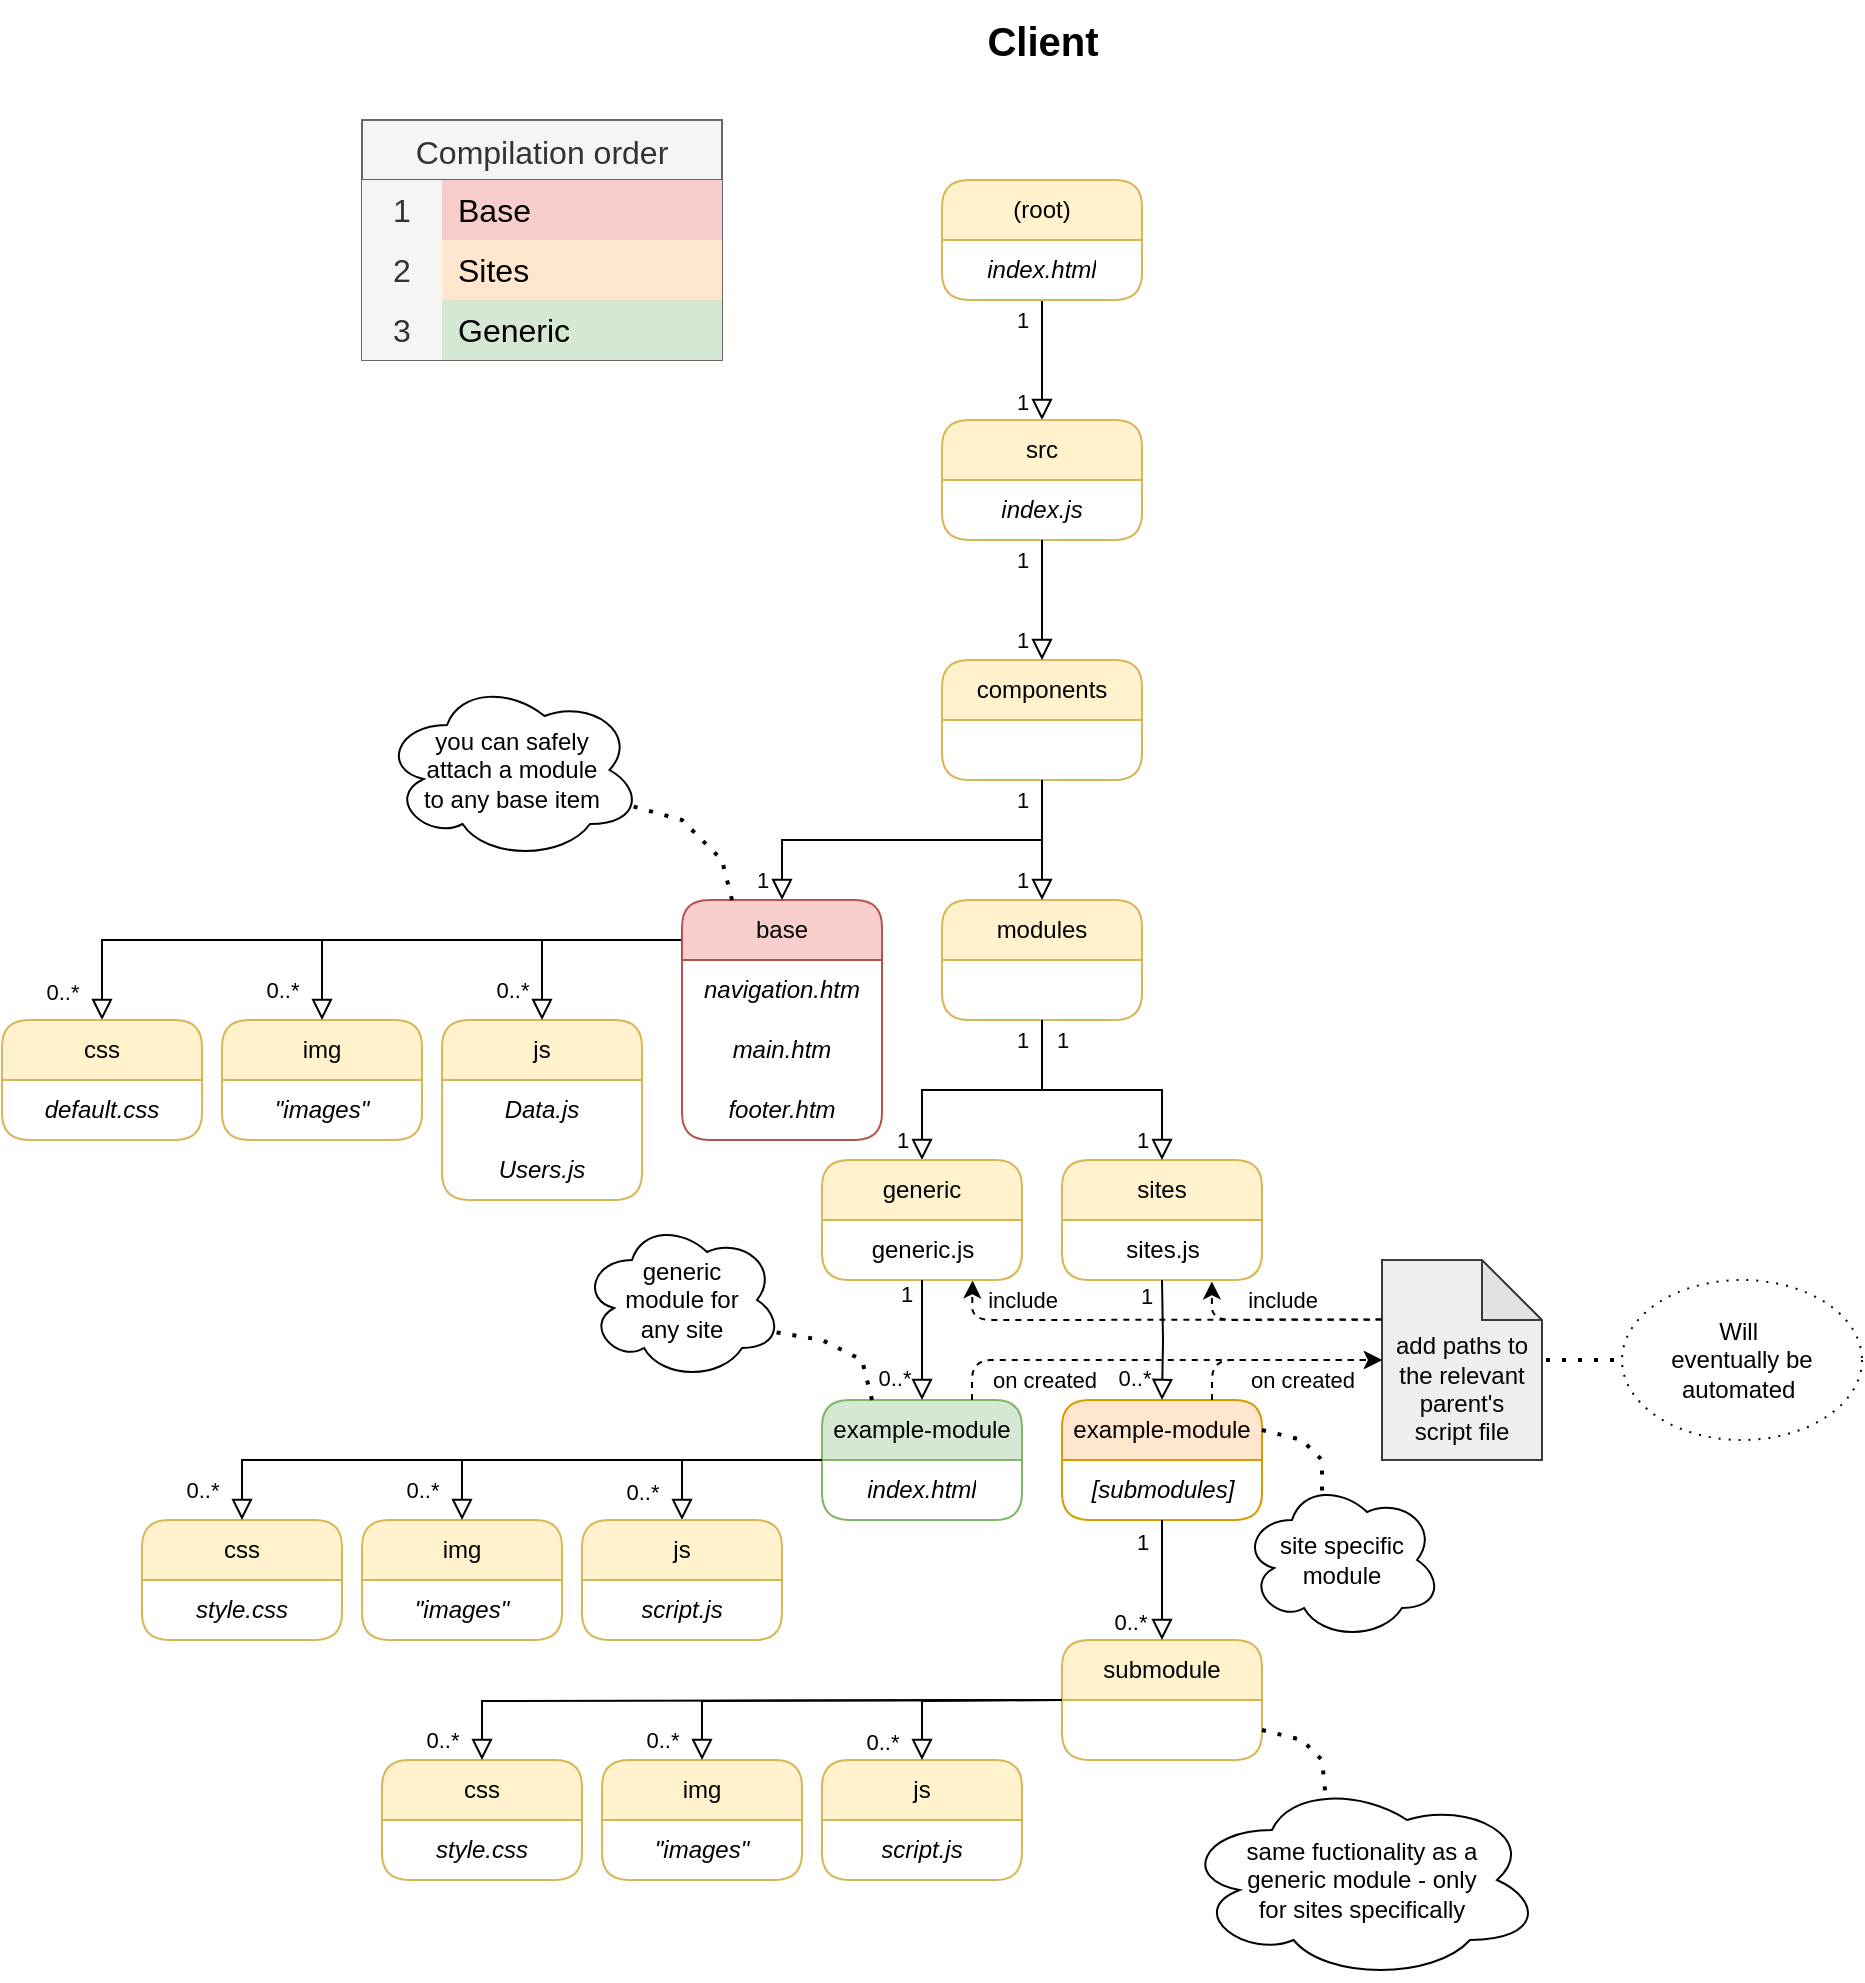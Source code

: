 <mxfile version="21.1.2" type="device" pages="2">
  <diagram id="C5RBs43oDa-KdzZeNtuy" name="Page-1">
    <mxGraphModel dx="2257" dy="837" grid="1" gridSize="10" guides="1" tooltips="1" connect="1" arrows="1" fold="1" page="1" pageScale="1" pageWidth="827" pageHeight="1169" math="0" shadow="0">
      <root>
        <mxCell id="WIyWlLk6GJQsqaUBKTNV-0" />
        <mxCell id="WIyWlLk6GJQsqaUBKTNV-1" parent="WIyWlLk6GJQsqaUBKTNV-0" />
        <mxCell id="WIyWlLk6GJQsqaUBKTNV-2" value="" style="rounded=0;html=1;jettySize=auto;orthogonalLoop=1;fontSize=11;endArrow=block;endFill=0;endSize=8;strokeWidth=1;shadow=0;labelBackgroundColor=none;edgeStyle=orthogonalEdgeStyle;exitX=0.5;exitY=1;exitDx=0;exitDy=0;exitPerimeter=0;entryX=0.5;entryY=0;entryDx=0;entryDy=0;" parent="WIyWlLk6GJQsqaUBKTNV-1" source="F67_ovXtNtSSkJY7Wew4-1" target="F67_ovXtNtSSkJY7Wew4-5" edge="1">
          <mxGeometry relative="1" as="geometry">
            <mxPoint x="290" y="200" as="sourcePoint" />
          </mxGeometry>
        </mxCell>
        <mxCell id="oTWzDPgjEyDC0L8pvaql-24" value="1" style="edgeLabel;html=1;align=center;verticalAlign=middle;resizable=0;points=[];" vertex="1" connectable="0" parent="WIyWlLk6GJQsqaUBKTNV-2">
          <mxGeometry x="0.28" y="-1" relative="1" as="geometry">
            <mxPoint x="-9" y="12" as="offset" />
          </mxGeometry>
        </mxCell>
        <mxCell id="oTWzDPgjEyDC0L8pvaql-25" value="1" style="edgeLabel;html=1;align=center;verticalAlign=middle;resizable=0;points=[];" vertex="1" connectable="0" parent="WIyWlLk6GJQsqaUBKTNV-2">
          <mxGeometry x="-0.307" y="-1" relative="1" as="geometry">
            <mxPoint x="-9" y="-11" as="offset" />
          </mxGeometry>
        </mxCell>
        <mxCell id="F67_ovXtNtSSkJY7Wew4-0" value="&lt;div&gt;(root)&lt;/div&gt;" style="rounded=1;swimlane;fontStyle=0;childLayout=stackLayout;horizontal=1;startSize=30;horizontalStack=0;resizeParent=1;resizeParentMax=0;resizeLast=0;collapsible=1;marginBottom=0;whiteSpace=wrap;html=1;fillColor=#fff2cc;strokeColor=#d6b656;" parent="WIyWlLk6GJQsqaUBKTNV-1" vertex="1">
          <mxGeometry x="430" y="170" width="100" height="60" as="geometry">
            <mxRectangle x="550" y="60" width="60" height="20" as="alternateBounds" />
          </mxGeometry>
        </mxCell>
        <mxCell id="F67_ovXtNtSSkJY7Wew4-1" value="&lt;div&gt;index.html&lt;/div&gt;" style="text;strokeColor=none;fillColor=none;align=center;verticalAlign=middle;spacingLeft=4;spacingRight=4;overflow=hidden;points=[[0,0.5],[1,0.5]];portConstraint=eastwest;rotatable=0;whiteSpace=wrap;html=1;fontStyle=2" parent="F67_ovXtNtSSkJY7Wew4-0" vertex="1">
          <mxGeometry y="30" width="100" height="30" as="geometry" />
        </mxCell>
        <mxCell id="F67_ovXtNtSSkJY7Wew4-5" value="src" style="rounded=1;swimlane;fontStyle=0;childLayout=stackLayout;horizontal=1;startSize=30;horizontalStack=0;resizeParent=1;resizeParentMax=0;resizeLast=0;collapsible=1;marginBottom=0;whiteSpace=wrap;html=1;fillColor=#fff2cc;strokeColor=#d6b656;" parent="WIyWlLk6GJQsqaUBKTNV-1" vertex="1">
          <mxGeometry x="430" y="290" width="100" height="60" as="geometry">
            <mxRectangle x="430" y="290" width="60" height="20" as="alternateBounds" />
          </mxGeometry>
        </mxCell>
        <mxCell id="F67_ovXtNtSSkJY7Wew4-6" value="&lt;div&gt;index.js&lt;/div&gt;" style="text;strokeColor=none;fillColor=none;align=center;verticalAlign=middle;spacingLeft=4;spacingRight=4;overflow=hidden;points=[[0,0.5],[1,0.5]];portConstraint=eastwest;rotatable=0;whiteSpace=wrap;html=1;fontStyle=2" parent="F67_ovXtNtSSkJY7Wew4-5" vertex="1">
          <mxGeometry y="30" width="100" height="30" as="geometry" />
        </mxCell>
        <mxCell id="F67_ovXtNtSSkJY7Wew4-10" value="&lt;div&gt;js&lt;/div&gt;" style="rounded=1;swimlane;fontStyle=0;childLayout=stackLayout;horizontal=1;startSize=30;horizontalStack=0;resizeParent=1;resizeParentMax=0;resizeLast=0;collapsible=1;marginBottom=0;whiteSpace=wrap;html=1;fillColor=#fff2cc;strokeColor=#d6b656;" parent="WIyWlLk6GJQsqaUBKTNV-1" vertex="1">
          <mxGeometry x="180" y="590" width="100" height="90" as="geometry">
            <mxRectangle x="230" y="270" width="60" height="20" as="alternateBounds" />
          </mxGeometry>
        </mxCell>
        <mxCell id="F67_ovXtNtSSkJY7Wew4-11" value="Data.js" style="text;strokeColor=none;fillColor=none;align=center;verticalAlign=middle;spacingLeft=4;spacingRight=4;overflow=hidden;points=[[0,0.5],[1,0.5]];portConstraint=eastwest;rotatable=0;whiteSpace=wrap;html=1;fontStyle=2" parent="F67_ovXtNtSSkJY7Wew4-10" vertex="1">
          <mxGeometry y="30" width="100" height="30" as="geometry" />
        </mxCell>
        <mxCell id="F67_ovXtNtSSkJY7Wew4-54" value="&lt;div&gt;Users.js&lt;/div&gt;" style="text;strokeColor=none;fillColor=none;align=center;verticalAlign=middle;spacingLeft=4;spacingRight=4;overflow=hidden;points=[[0,0.5],[1,0.5]];portConstraint=eastwest;rotatable=0;whiteSpace=wrap;html=1;fontStyle=2" parent="F67_ovXtNtSSkJY7Wew4-10" vertex="1">
          <mxGeometry y="60" width="100" height="30" as="geometry" />
        </mxCell>
        <mxCell id="F67_ovXtNtSSkJY7Wew4-12" value="modules" style="rounded=1;swimlane;fontStyle=0;childLayout=stackLayout;horizontal=1;startSize=30;horizontalStack=0;resizeParent=1;resizeParentMax=0;resizeLast=0;collapsible=1;marginBottom=0;whiteSpace=wrap;html=1;fillColor=#fff2cc;strokeColor=#d6b656;" parent="WIyWlLk6GJQsqaUBKTNV-1" vertex="1">
          <mxGeometry x="430" y="530" width="100" height="60" as="geometry">
            <mxRectangle x="550" y="60" width="60" height="20" as="alternateBounds" />
          </mxGeometry>
        </mxCell>
        <mxCell id="F67_ovXtNtSSkJY7Wew4-14" value="example-module" style="rounded=1;swimlane;fontStyle=0;childLayout=stackLayout;horizontal=1;startSize=30;horizontalStack=0;resizeParent=1;resizeParentMax=0;resizeLast=0;collapsible=1;marginBottom=0;whiteSpace=wrap;html=1;fillColor=#d5e8d4;strokeColor=#82b366;" parent="WIyWlLk6GJQsqaUBKTNV-1" vertex="1">
          <mxGeometry x="370" y="780" width="100" height="60" as="geometry">
            <mxRectangle x="550" y="60" width="60" height="20" as="alternateBounds" />
          </mxGeometry>
        </mxCell>
        <mxCell id="F67_ovXtNtSSkJY7Wew4-15" value="&lt;div&gt;index.html&lt;/div&gt;" style="text;strokeColor=none;fillColor=none;align=center;verticalAlign=middle;spacingLeft=4;spacingRight=4;overflow=hidden;points=[[0,0.5],[1,0.5]];portConstraint=eastwest;rotatable=0;whiteSpace=wrap;html=1;fontStyle=2" parent="F67_ovXtNtSSkJY7Wew4-14" vertex="1">
          <mxGeometry y="30" width="100" height="30" as="geometry" />
        </mxCell>
        <mxCell id="F67_ovXtNtSSkJY7Wew4-18" value="img" style="rounded=1;swimlane;fontStyle=0;childLayout=stackLayout;horizontal=1;startSize=30;horizontalStack=0;resizeParent=1;resizeParentMax=0;resizeLast=0;collapsible=1;marginBottom=0;whiteSpace=wrap;html=1;fillColor=#fff2cc;strokeColor=#d6b656;" parent="WIyWlLk6GJQsqaUBKTNV-1" vertex="1">
          <mxGeometry x="70" y="590" width="100" height="60" as="geometry">
            <mxRectangle x="550" y="60" width="60" height="20" as="alternateBounds" />
          </mxGeometry>
        </mxCell>
        <mxCell id="F67_ovXtNtSSkJY7Wew4-19" value="&lt;div&gt;&quot;images&quot;&lt;/div&gt;" style="text;strokeColor=none;fillColor=none;align=center;verticalAlign=middle;spacingLeft=4;spacingRight=4;overflow=hidden;points=[[0,0.5],[1,0.5]];portConstraint=eastwest;rotatable=0;whiteSpace=wrap;html=1;fontStyle=2" parent="F67_ovXtNtSSkJY7Wew4-18" vertex="1">
          <mxGeometry y="30" width="100" height="30" as="geometry" />
        </mxCell>
        <mxCell id="F67_ovXtNtSSkJY7Wew4-20" value="components" style="rounded=1;swimlane;fontStyle=0;childLayout=stackLayout;horizontal=1;startSize=30;horizontalStack=0;resizeParent=1;resizeParentMax=0;resizeLast=0;collapsible=1;marginBottom=0;whiteSpace=wrap;html=1;fillColor=#fff2cc;strokeColor=#d6b656;" parent="WIyWlLk6GJQsqaUBKTNV-1" vertex="1">
          <mxGeometry x="430" y="410" width="100" height="60" as="geometry">
            <mxRectangle x="430" y="410" width="60" height="20" as="alternateBounds" />
          </mxGeometry>
        </mxCell>
        <mxCell id="F67_ovXtNtSSkJY7Wew4-21" value="&lt;div&gt;&lt;br&gt;&lt;/div&gt;&lt;div&gt;&lt;br&gt;&lt;/div&gt;" style="text;strokeColor=none;fillColor=none;align=center;verticalAlign=middle;spacingLeft=4;spacingRight=4;overflow=hidden;points=[[0,0.5],[1,0.5]];portConstraint=eastwest;rotatable=0;whiteSpace=wrap;html=1;fontStyle=2" parent="F67_ovXtNtSSkJY7Wew4-20" vertex="1">
          <mxGeometry y="30" width="100" height="30" as="geometry" />
        </mxCell>
        <mxCell id="F67_ovXtNtSSkJY7Wew4-22" value="" style="rounded=0;html=1;jettySize=auto;orthogonalLoop=1;fontSize=11;endArrow=block;endFill=0;endSize=8;strokeWidth=1;shadow=0;labelBackgroundColor=none;edgeStyle=orthogonalEdgeStyle;entryX=0.5;entryY=0;entryDx=0;entryDy=0;exitX=0;exitY=0.167;exitDx=0;exitDy=0;exitPerimeter=0;" parent="WIyWlLk6GJQsqaUBKTNV-1" source="F67_ovXtNtSSkJY7Wew4-31" target="F67_ovXtNtSSkJY7Wew4-18" edge="1">
          <mxGeometry relative="1" as="geometry">
            <mxPoint x="290" y="540" as="sourcePoint" />
            <mxPoint x="230" y="500" as="targetPoint" />
          </mxGeometry>
        </mxCell>
        <mxCell id="oTWzDPgjEyDC0L8pvaql-27" value="0..*" style="edgeLabel;html=1;align=center;verticalAlign=middle;resizable=0;points=[];" vertex="1" connectable="0" parent="F67_ovXtNtSSkJY7Wew4-22">
          <mxGeometry x="0.774" y="-1" relative="1" as="geometry">
            <mxPoint x="-19" y="10" as="offset" />
          </mxGeometry>
        </mxCell>
        <mxCell id="F67_ovXtNtSSkJY7Wew4-23" value="" style="rounded=0;html=1;jettySize=auto;orthogonalLoop=1;fontSize=11;endArrow=block;endFill=0;endSize=8;strokeWidth=1;shadow=0;labelBackgroundColor=none;edgeStyle=orthogonalEdgeStyle;entryX=0.5;entryY=0;entryDx=0;entryDy=0;exitX=0;exitY=0.167;exitDx=0;exitDy=0;exitPerimeter=0;" parent="WIyWlLk6GJQsqaUBKTNV-1" source="F67_ovXtNtSSkJY7Wew4-31" target="F67_ovXtNtSSkJY7Wew4-16" edge="1">
          <mxGeometry relative="1" as="geometry">
            <mxPoint x="280" y="560" as="sourcePoint" />
            <mxPoint x="240" y="510" as="targetPoint" />
          </mxGeometry>
        </mxCell>
        <mxCell id="oTWzDPgjEyDC0L8pvaql-28" value="0..*" style="edgeLabel;html=1;align=center;verticalAlign=middle;resizable=0;points=[];" vertex="1" connectable="0" parent="F67_ovXtNtSSkJY7Wew4-23">
          <mxGeometry x="0.85" y="1" relative="1" as="geometry">
            <mxPoint x="-21" y="10" as="offset" />
          </mxGeometry>
        </mxCell>
        <mxCell id="F67_ovXtNtSSkJY7Wew4-25" value="1" style="rounded=0;html=1;jettySize=auto;orthogonalLoop=1;fontSize=11;endArrow=block;endFill=0;endSize=8;strokeWidth=1;shadow=0;labelBackgroundColor=none;edgeStyle=orthogonalEdgeStyle;exitX=0.5;exitY=1;exitDx=0;exitDy=0;entryX=0.5;entryY=0;entryDx=0;entryDy=0;" parent="WIyWlLk6GJQsqaUBKTNV-1" source="F67_ovXtNtSSkJY7Wew4-12" target="R3lZot00hOEZQOET07Gg-21" edge="1">
          <mxGeometry x="0.846" y="-10" relative="1" as="geometry">
            <mxPoint x="190" y="460" as="sourcePoint" />
            <mxPoint x="190" y="530" as="targetPoint" />
            <mxPoint as="offset" />
          </mxGeometry>
        </mxCell>
        <mxCell id="oTWzDPgjEyDC0L8pvaql-16" value="1" style="edgeLabel;html=1;align=center;verticalAlign=middle;resizable=0;points=[];" vertex="1" connectable="0" parent="F67_ovXtNtSSkJY7Wew4-25">
          <mxGeometry x="-0.188" y="1" relative="1" as="geometry">
            <mxPoint x="8" y="-26" as="offset" />
          </mxGeometry>
        </mxCell>
        <mxCell id="F67_ovXtNtSSkJY7Wew4-26" value="" style="rounded=0;html=1;jettySize=auto;orthogonalLoop=1;fontSize=11;endArrow=block;endFill=0;endSize=8;strokeWidth=1;shadow=0;labelBackgroundColor=none;edgeStyle=orthogonalEdgeStyle;exitX=0.5;exitY=1;exitDx=0;exitDy=0;entryX=0.5;entryY=0;entryDx=0;entryDy=0;" parent="WIyWlLk6GJQsqaUBKTNV-1" source="F67_ovXtNtSSkJY7Wew4-20" target="F67_ovXtNtSSkJY7Wew4-12" edge="1">
          <mxGeometry relative="1" as="geometry">
            <mxPoint x="270" y="470" as="sourcePoint" />
            <mxPoint x="270" y="540" as="targetPoint" />
          </mxGeometry>
        </mxCell>
        <mxCell id="oTWzDPgjEyDC0L8pvaql-20" value="1" style="edgeLabel;html=1;align=center;verticalAlign=middle;resizable=0;points=[];" vertex="1" connectable="0" parent="F67_ovXtNtSSkJY7Wew4-26">
          <mxGeometry x="0.307" relative="1" as="geometry">
            <mxPoint x="-10" y="11" as="offset" />
          </mxGeometry>
        </mxCell>
        <mxCell id="F67_ovXtNtSSkJY7Wew4-27" value="" style="rounded=0;html=1;jettySize=auto;orthogonalLoop=1;fontSize=11;endArrow=block;endFill=0;endSize=8;strokeWidth=1;shadow=0;labelBackgroundColor=none;edgeStyle=orthogonalEdgeStyle;entryX=0.5;entryY=0;entryDx=0;entryDy=0;exitX=0;exitY=0.167;exitDx=0;exitDy=0;exitPerimeter=0;" parent="WIyWlLk6GJQsqaUBKTNV-1" source="F67_ovXtNtSSkJY7Wew4-31" target="F67_ovXtNtSSkJY7Wew4-10" edge="1">
          <mxGeometry relative="1" as="geometry">
            <mxPoint x="380" y="300" as="sourcePoint" />
            <mxPoint x="280" y="550" as="targetPoint" />
          </mxGeometry>
        </mxCell>
        <mxCell id="oTWzDPgjEyDC0L8pvaql-26" value="0..*" style="edgeLabel;html=1;align=center;verticalAlign=middle;resizable=0;points=[];" vertex="1" connectable="0" parent="F67_ovXtNtSSkJY7Wew4-27">
          <mxGeometry x="0.52" y="1" relative="1" as="geometry">
            <mxPoint x="-16" y="11" as="offset" />
          </mxGeometry>
        </mxCell>
        <mxCell id="F67_ovXtNtSSkJY7Wew4-28" value="1" style="rounded=0;html=1;jettySize=auto;orthogonalLoop=1;fontSize=11;endArrow=block;endFill=0;endSize=8;strokeWidth=1;shadow=0;labelBackgroundColor=none;edgeStyle=orthogonalEdgeStyle;exitX=0.5;exitY=1;exitDx=0;exitDy=0;exitPerimeter=0;entryX=0.5;entryY=0;entryDx=0;entryDy=0;" parent="WIyWlLk6GJQsqaUBKTNV-1" source="F67_ovXtNtSSkJY7Wew4-6" target="F67_ovXtNtSSkJY7Wew4-20" edge="1">
          <mxGeometry x="0.667" y="-10" relative="1" as="geometry">
            <mxPoint x="290" y="490" as="sourcePoint" />
            <mxPoint x="290" y="560" as="targetPoint" />
            <mxPoint as="offset" />
          </mxGeometry>
        </mxCell>
        <mxCell id="oTWzDPgjEyDC0L8pvaql-23" value="1" style="edgeLabel;html=1;align=center;verticalAlign=middle;resizable=0;points=[];" vertex="1" connectable="0" parent="F67_ovXtNtSSkJY7Wew4-28">
          <mxGeometry x="-0.2" y="-1" relative="1" as="geometry">
            <mxPoint x="-9" y="-14" as="offset" />
          </mxGeometry>
        </mxCell>
        <mxCell id="F67_ovXtNtSSkJY7Wew4-16" value="css" style="rounded=1;swimlane;fontStyle=0;childLayout=stackLayout;horizontal=1;startSize=30;horizontalStack=0;resizeParent=1;resizeParentMax=0;resizeLast=0;collapsible=1;marginBottom=0;whiteSpace=wrap;html=1;fillColor=#fff2cc;strokeColor=#d6b656;" parent="WIyWlLk6GJQsqaUBKTNV-1" vertex="1">
          <mxGeometry x="-40" y="590" width="100" height="60" as="geometry">
            <mxRectangle x="550" y="60" width="60" height="20" as="alternateBounds" />
          </mxGeometry>
        </mxCell>
        <mxCell id="F67_ovXtNtSSkJY7Wew4-17" value="default.css" style="text;strokeColor=none;fillColor=none;align=center;verticalAlign=middle;spacingLeft=4;spacingRight=4;overflow=hidden;points=[[0,0.5],[1,0.5]];portConstraint=eastwest;rotatable=0;whiteSpace=wrap;html=1;fontStyle=2" parent="F67_ovXtNtSSkJY7Wew4-16" vertex="1">
          <mxGeometry y="30" width="100" height="30" as="geometry" />
        </mxCell>
        <mxCell id="F67_ovXtNtSSkJY7Wew4-31" value="&lt;div&gt;base&lt;/div&gt;" style="rounded=1;swimlane;fontStyle=0;childLayout=stackLayout;horizontal=1;startSize=30;horizontalStack=0;resizeParent=1;resizeParentMax=0;resizeLast=0;collapsible=1;marginBottom=0;whiteSpace=wrap;html=1;fillColor=#f8cecc;strokeColor=#b85450;" parent="WIyWlLk6GJQsqaUBKTNV-1" vertex="1">
          <mxGeometry x="300" y="530" width="100" height="120" as="geometry">
            <mxRectangle x="300" y="530" width="60" height="20" as="alternateBounds" />
          </mxGeometry>
        </mxCell>
        <mxCell id="F67_ovXtNtSSkJY7Wew4-32" value="&lt;div&gt;navigation.htm&lt;/div&gt;" style="text;strokeColor=none;fillColor=none;align=center;verticalAlign=middle;spacingLeft=4;spacingRight=4;overflow=hidden;points=[[0,0.5],[1,0.5]];portConstraint=eastwest;rotatable=0;whiteSpace=wrap;html=1;fontStyle=2" parent="F67_ovXtNtSSkJY7Wew4-31" vertex="1">
          <mxGeometry y="30" width="100" height="30" as="geometry" />
        </mxCell>
        <mxCell id="F67_ovXtNtSSkJY7Wew4-41" value="&lt;div&gt;main.htm&lt;/div&gt;" style="text;strokeColor=none;fillColor=none;align=center;verticalAlign=middle;spacingLeft=4;spacingRight=4;overflow=hidden;points=[[0,0.5],[1,0.5]];portConstraint=eastwest;rotatable=0;whiteSpace=wrap;html=1;fontStyle=2" parent="F67_ovXtNtSSkJY7Wew4-31" vertex="1">
          <mxGeometry y="60" width="100" height="30" as="geometry" />
        </mxCell>
        <mxCell id="F67_ovXtNtSSkJY7Wew4-42" value="footer.htm" style="text;strokeColor=none;fillColor=none;align=center;verticalAlign=middle;spacingLeft=4;spacingRight=4;overflow=hidden;points=[[0,0.5],[1,0.5]];portConstraint=eastwest;rotatable=0;whiteSpace=wrap;html=1;fontStyle=2" parent="F67_ovXtNtSSkJY7Wew4-31" vertex="1">
          <mxGeometry y="90" width="100" height="30" as="geometry" />
        </mxCell>
        <mxCell id="F67_ovXtNtSSkJY7Wew4-33" value="css" style="rounded=1;swimlane;fontStyle=0;childLayout=stackLayout;horizontal=1;startSize=30;horizontalStack=0;resizeParent=1;resizeParentMax=0;resizeLast=0;collapsible=1;marginBottom=0;whiteSpace=wrap;html=1;fillColor=#fff2cc;strokeColor=#d6b656;" parent="WIyWlLk6GJQsqaUBKTNV-1" vertex="1">
          <mxGeometry x="30" y="840" width="100" height="60" as="geometry">
            <mxRectangle x="550" y="60" width="60" height="20" as="alternateBounds" />
          </mxGeometry>
        </mxCell>
        <mxCell id="F67_ovXtNtSSkJY7Wew4-34" value="&lt;div&gt;style.css&lt;/div&gt;" style="text;strokeColor=none;fillColor=none;align=center;verticalAlign=middle;spacingLeft=4;spacingRight=4;overflow=hidden;points=[[0,0.5],[1,0.5]];portConstraint=eastwest;rotatable=0;whiteSpace=wrap;html=1;fontStyle=2" parent="F67_ovXtNtSSkJY7Wew4-33" vertex="1">
          <mxGeometry y="30" width="100" height="30" as="geometry" />
        </mxCell>
        <mxCell id="F67_ovXtNtSSkJY7Wew4-35" value="img" style="rounded=1;swimlane;fontStyle=0;childLayout=stackLayout;horizontal=1;startSize=30;horizontalStack=0;resizeParent=1;resizeParentMax=0;resizeLast=0;collapsible=1;marginBottom=0;whiteSpace=wrap;html=1;fillColor=#fff2cc;strokeColor=#d6b656;" parent="WIyWlLk6GJQsqaUBKTNV-1" vertex="1">
          <mxGeometry x="140" y="840" width="100" height="60" as="geometry">
            <mxRectangle x="550" y="60" width="60" height="20" as="alternateBounds" />
          </mxGeometry>
        </mxCell>
        <mxCell id="F67_ovXtNtSSkJY7Wew4-36" value="&quot;images&quot;" style="text;strokeColor=none;fillColor=none;align=center;verticalAlign=middle;spacingLeft=4;spacingRight=4;overflow=hidden;points=[[0,0.5],[1,0.5]];portConstraint=eastwest;rotatable=0;whiteSpace=wrap;html=1;fontStyle=2" parent="F67_ovXtNtSSkJY7Wew4-35" vertex="1">
          <mxGeometry y="30" width="100" height="30" as="geometry" />
        </mxCell>
        <mxCell id="F67_ovXtNtSSkJY7Wew4-37" value="" style="rounded=0;html=1;jettySize=auto;orthogonalLoop=1;fontSize=11;endArrow=block;endFill=0;endSize=8;strokeWidth=1;shadow=0;labelBackgroundColor=none;edgeStyle=orthogonalEdgeStyle;entryX=0.5;entryY=0;entryDx=0;entryDy=0;exitX=0;exitY=0.5;exitDx=0;exitDy=0;" parent="WIyWlLk6GJQsqaUBKTNV-1" source="F67_ovXtNtSSkJY7Wew4-14" target="F67_ovXtNtSSkJY7Wew4-33" edge="1">
          <mxGeometry relative="1" as="geometry">
            <mxPoint x="119.5" y="585" as="sourcePoint" />
            <mxPoint x="119.5" y="655" as="targetPoint" />
          </mxGeometry>
        </mxCell>
        <mxCell id="oTWzDPgjEyDC0L8pvaql-31" value="0..*" style="edgeLabel;html=1;align=center;verticalAlign=middle;resizable=0;points=[];" vertex="1" connectable="0" parent="F67_ovXtNtSSkJY7Wew4-37">
          <mxGeometry x="0.855" y="2" relative="1" as="geometry">
            <mxPoint x="-22" y="8" as="offset" />
          </mxGeometry>
        </mxCell>
        <mxCell id="F67_ovXtNtSSkJY7Wew4-38" value="" style="rounded=0;html=1;jettySize=auto;orthogonalLoop=1;fontSize=11;endArrow=block;endFill=0;endSize=8;strokeWidth=1;shadow=0;labelBackgroundColor=none;edgeStyle=orthogonalEdgeStyle;entryX=0.5;entryY=0;entryDx=0;entryDy=0;exitX=0;exitY=0.5;exitDx=0;exitDy=0;" parent="WIyWlLk6GJQsqaUBKTNV-1" source="F67_ovXtNtSSkJY7Wew4-14" target="F67_ovXtNtSSkJY7Wew4-43" edge="1">
          <mxGeometry relative="1" as="geometry">
            <mxPoint x="280" y="795" as="sourcePoint" />
            <mxPoint x="129.5" y="665" as="targetPoint" />
          </mxGeometry>
        </mxCell>
        <mxCell id="oTWzDPgjEyDC0L8pvaql-29" value="0..*" style="edgeLabel;html=1;align=center;verticalAlign=middle;resizable=0;points=[];" vertex="1" connectable="0" parent="F67_ovXtNtSSkJY7Wew4-38">
          <mxGeometry x="0.508" relative="1" as="geometry">
            <mxPoint x="-20" y="10" as="offset" />
          </mxGeometry>
        </mxCell>
        <mxCell id="F67_ovXtNtSSkJY7Wew4-39" value="" style="rounded=0;html=1;jettySize=auto;orthogonalLoop=1;fontSize=11;endArrow=block;endFill=0;endSize=8;strokeWidth=1;shadow=0;labelBackgroundColor=none;edgeStyle=orthogonalEdgeStyle;entryX=0.5;entryY=0;entryDx=0;entryDy=0;exitX=0.5;exitY=1;exitDx=0;exitDy=0;exitPerimeter=0;" parent="WIyWlLk6GJQsqaUBKTNV-1" source="F67_ovXtNtSSkJY7Wew4-21" target="F67_ovXtNtSSkJY7Wew4-31" edge="1">
          <mxGeometry relative="1" as="geometry">
            <mxPoint x="269.5" y="480" as="sourcePoint" />
            <mxPoint x="269.5" y="550" as="targetPoint" />
          </mxGeometry>
        </mxCell>
        <mxCell id="oTWzDPgjEyDC0L8pvaql-19" value="1" style="edgeLabel;html=1;align=center;verticalAlign=middle;resizable=0;points=[];" vertex="1" connectable="0" parent="F67_ovXtNtSSkJY7Wew4-39">
          <mxGeometry x="0.446" y="2" relative="1" as="geometry">
            <mxPoint x="-33" y="18" as="offset" />
          </mxGeometry>
        </mxCell>
        <mxCell id="oTWzDPgjEyDC0L8pvaql-21" value="1" style="edgeLabel;html=1;align=center;verticalAlign=middle;resizable=0;points=[];" vertex="1" connectable="0" parent="F67_ovXtNtSSkJY7Wew4-39">
          <mxGeometry x="-0.937" relative="1" as="geometry">
            <mxPoint x="-10" y="4" as="offset" />
          </mxGeometry>
        </mxCell>
        <mxCell id="F67_ovXtNtSSkJY7Wew4-43" value="js" style="rounded=1;swimlane;fontStyle=0;childLayout=stackLayout;horizontal=1;startSize=30;horizontalStack=0;resizeParent=1;resizeParentMax=0;resizeLast=0;collapsible=1;marginBottom=0;whiteSpace=wrap;html=1;fillColor=#fff2cc;strokeColor=#d6b656;" parent="WIyWlLk6GJQsqaUBKTNV-1" vertex="1">
          <mxGeometry x="250" y="840" width="100" height="60" as="geometry">
            <mxRectangle x="550" y="60" width="60" height="20" as="alternateBounds" />
          </mxGeometry>
        </mxCell>
        <mxCell id="F67_ovXtNtSSkJY7Wew4-44" value="&lt;div&gt;script.js&lt;/div&gt;" style="text;strokeColor=none;fillColor=none;align=center;verticalAlign=middle;spacingLeft=4;spacingRight=4;overflow=hidden;points=[[0,0.5],[1,0.5]];portConstraint=eastwest;rotatable=0;whiteSpace=wrap;html=1;fontStyle=2" parent="F67_ovXtNtSSkJY7Wew4-43" vertex="1">
          <mxGeometry y="30" width="100" height="30" as="geometry" />
        </mxCell>
        <mxCell id="F67_ovXtNtSSkJY7Wew4-48" value="" style="rounded=0;html=1;jettySize=auto;orthogonalLoop=1;fontSize=11;endArrow=block;endFill=0;endSize=8;strokeWidth=1;shadow=0;labelBackgroundColor=none;edgeStyle=orthogonalEdgeStyle;entryX=0.5;entryY=0;entryDx=0;entryDy=0;exitX=0;exitY=0.5;exitDx=0;exitDy=0;" parent="WIyWlLk6GJQsqaUBKTNV-1" source="F67_ovXtNtSSkJY7Wew4-14" target="F67_ovXtNtSSkJY7Wew4-35" edge="1">
          <mxGeometry relative="1" as="geometry">
            <mxPoint x="210" y="745" as="sourcePoint" />
            <mxPoint x="540" y="895" as="targetPoint" />
            <Array as="points">
              <mxPoint x="190" y="810" />
            </Array>
          </mxGeometry>
        </mxCell>
        <mxCell id="oTWzDPgjEyDC0L8pvaql-30" value="0..*" style="edgeLabel;html=1;align=center;verticalAlign=middle;resizable=0;points=[];" vertex="1" connectable="0" parent="F67_ovXtNtSSkJY7Wew4-48">
          <mxGeometry x="0.746" y="1" relative="1" as="geometry">
            <mxPoint x="-21" y="11" as="offset" />
          </mxGeometry>
        </mxCell>
        <mxCell id="F67_ovXtNtSSkJY7Wew4-49" value="" style="endArrow=none;dashed=1;html=1;dashPattern=1 3;strokeWidth=2;rounded=0;entryX=0;entryY=0.5;entryDx=0;entryDy=0;exitX=1.025;exitY=0.5;exitDx=0;exitDy=0;exitPerimeter=0;" parent="WIyWlLk6GJQsqaUBKTNV-1" source="F67_ovXtNtSSkJY7Wew4-50" target="R3lZot00hOEZQOET07Gg-0" edge="1">
          <mxGeometry width="50" height="50" relative="1" as="geometry">
            <mxPoint x="680" y="460" as="sourcePoint" />
            <mxPoint x="970" y="740" as="targetPoint" />
          </mxGeometry>
        </mxCell>
        <mxCell id="F67_ovXtNtSSkJY7Wew4-50" value="&lt;div&gt;&lt;br&gt;&lt;/div&gt;&lt;div&gt;&lt;br&gt;&lt;/div&gt;&lt;div&gt;add paths to the relevant parent&#39;s&lt;/div&gt;&lt;div&gt;script file&lt;br&gt;&lt;/div&gt;" style="shape=note;whiteSpace=wrap;html=1;backgroundOutline=1;darkOpacity=0.05;spacing=2;fillColor=#eeeeee;strokeColor=#36393d;" parent="WIyWlLk6GJQsqaUBKTNV-1" vertex="1">
          <mxGeometry x="650" y="710" width="80" height="100" as="geometry" />
        </mxCell>
        <mxCell id="F67_ovXtNtSSkJY7Wew4-55" value="Client" style="text;html=1;align=center;verticalAlign=middle;resizable=0;points=[];autosize=1;strokeColor=none;fillColor=none;fontSize=20;fontStyle=1" parent="WIyWlLk6GJQsqaUBKTNV-1" vertex="1">
          <mxGeometry x="440" y="80" width="80" height="40" as="geometry" />
        </mxCell>
        <mxCell id="R3lZot00hOEZQOET07Gg-0" value="&lt;div&gt;Will&amp;nbsp;&lt;/div&gt;eventually&amp;nbsp;&lt;span style=&quot;background-color: initial;&quot;&gt;be automated&amp;nbsp;&lt;/span&gt;" style="ellipse;whiteSpace=wrap;html=1;portConstraintRotation=0;noLabel=0;collapsible=0;movable=1;backgroundOutline=0;metaEdit=0;autosize=0;fixedWidth=0;resizeWidth=0;comic=0;dashed=1;dashPattern=1 4;" parent="WIyWlLk6GJQsqaUBKTNV-1" vertex="1">
          <mxGeometry x="770" y="720" width="120" height="80" as="geometry">
            <mxRectangle x="620" y="460" width="200" height="30" as="alternateBounds" />
          </mxGeometry>
        </mxCell>
        <mxCell id="R3lZot00hOEZQOET07Gg-7" value="" style="html=1;rounded=1;curved=0;sourcePerimeterSpacing=0;targetPerimeterSpacing=0;startSize=6;endSize=6;noEdgeStyle=1;orthogonal=1;exitX=0.75;exitY=0;exitDx=0;exitDy=0;entryX=0;entryY=0.5;entryDx=0;entryDy=0;entryPerimeter=0;dashed=1;" parent="WIyWlLk6GJQsqaUBKTNV-1" source="F67_ovXtNtSSkJY7Wew4-14" target="F67_ovXtNtSSkJY7Wew4-50" edge="1">
          <mxGeometry relative="1" as="geometry">
            <mxPoint x="620" y="820" as="targetPoint" />
            <Array as="points">
              <mxPoint x="445" y="760" />
            </Array>
          </mxGeometry>
        </mxCell>
        <mxCell id="R3lZot00hOEZQOET07Gg-13" value="&lt;div align=&quot;center&quot;&gt;on created&lt;/div&gt;" style="edgeLabel;html=1;align=center;verticalAlign=middle;resizable=0;points=[];labelBackgroundColor=none;" parent="R3lZot00hOEZQOET07Gg-7" vertex="1" connectable="0">
          <mxGeometry x="-0.473" relative="1" as="geometry">
            <mxPoint x="-4" y="10" as="offset" />
          </mxGeometry>
        </mxCell>
        <mxCell id="R3lZot00hOEZQOET07Gg-16" value="" style="html=1;rounded=1;curved=0;sourcePerimeterSpacing=0;targetPerimeterSpacing=0;startSize=6;endSize=6;noEdgeStyle=1;orthogonal=1;exitX=-0.004;exitY=0.297;exitDx=0;exitDy=0;entryX=0.753;entryY=1.008;entryDx=0;entryDy=0;dashed=1;exitPerimeter=0;entryPerimeter=0;" parent="WIyWlLk6GJQsqaUBKTNV-1" source="F67_ovXtNtSSkJY7Wew4-50" target="R3lZot00hOEZQOET07Gg-40" edge="1">
          <mxGeometry relative="1" as="geometry">
            <mxPoint x="540" y="675" as="sourcePoint" />
            <mxPoint x="650" y="675" as="targetPoint" />
            <Array as="points">
              <mxPoint x="480" y="740" />
              <mxPoint x="445" y="740" />
            </Array>
          </mxGeometry>
        </mxCell>
        <mxCell id="R3lZot00hOEZQOET07Gg-18" value="&lt;div&gt;include&lt;/div&gt;" style="edgeLabel;html=1;align=center;verticalAlign=middle;resizable=0;points=[];labelBackgroundColor=none;" parent="R3lZot00hOEZQOET07Gg-16" vertex="1" connectable="0">
          <mxGeometry x="-0.364" y="2" relative="1" as="geometry">
            <mxPoint x="22" y="-12" as="offset" />
          </mxGeometry>
        </mxCell>
        <mxCell id="R3lZot00hOEZQOET07Gg-21" value="&lt;div&gt;generic&lt;/div&gt;" style="rounded=1;swimlane;fontStyle=0;childLayout=stackLayout;horizontal=1;startSize=30;horizontalStack=0;resizeParent=1;resizeParentMax=0;resizeLast=0;collapsible=1;marginBottom=0;whiteSpace=wrap;html=1;fillColor=#fff2cc;strokeColor=#d6b656;" parent="WIyWlLk6GJQsqaUBKTNV-1" vertex="1">
          <mxGeometry x="370" y="660" width="100" height="60" as="geometry">
            <mxRectangle x="550" y="60" width="60" height="20" as="alternateBounds" />
          </mxGeometry>
        </mxCell>
        <mxCell id="R3lZot00hOEZQOET07Gg-40" value="generic.js" style="text;html=1;align=center;verticalAlign=middle;resizable=0;points=[];autosize=1;strokeColor=none;fillColor=none;" parent="R3lZot00hOEZQOET07Gg-21" vertex="1">
          <mxGeometry y="30" width="100" height="30" as="geometry" />
        </mxCell>
        <mxCell id="R3lZot00hOEZQOET07Gg-22" value="&lt;div&gt;sites&lt;/div&gt;" style="rounded=1;swimlane;fontStyle=0;childLayout=stackLayout;horizontal=1;startSize=30;horizontalStack=0;resizeParent=1;resizeParentMax=0;resizeLast=0;collapsible=1;marginBottom=0;whiteSpace=wrap;html=1;fillColor=#fff2cc;strokeColor=#d6b656;" parent="WIyWlLk6GJQsqaUBKTNV-1" vertex="1">
          <mxGeometry x="490" y="660" width="100" height="60" as="geometry">
            <mxRectangle x="550" y="60" width="60" height="20" as="alternateBounds" />
          </mxGeometry>
        </mxCell>
        <mxCell id="R3lZot00hOEZQOET07Gg-41" value="&lt;div&gt;sites.js&lt;/div&gt;" style="text;html=1;align=center;verticalAlign=middle;resizable=0;points=[];autosize=1;strokeColor=none;fillColor=none;" parent="R3lZot00hOEZQOET07Gg-22" vertex="1">
          <mxGeometry y="30" width="100" height="30" as="geometry" />
        </mxCell>
        <mxCell id="R3lZot00hOEZQOET07Gg-23" value="" style="rounded=0;html=1;jettySize=auto;orthogonalLoop=1;fontSize=11;endArrow=block;endFill=0;endSize=8;strokeWidth=1;shadow=0;labelBackgroundColor=none;edgeStyle=orthogonalEdgeStyle;exitX=0.5;exitY=1;exitDx=0;exitDy=0;entryX=0.5;entryY=0;entryDx=0;entryDy=0;" parent="WIyWlLk6GJQsqaUBKTNV-1" source="F67_ovXtNtSSkJY7Wew4-12" target="R3lZot00hOEZQOET07Gg-22" edge="1">
          <mxGeometry relative="1" as="geometry">
            <mxPoint x="490" y="600" as="sourcePoint" />
            <mxPoint x="430" y="660" as="targetPoint" />
          </mxGeometry>
        </mxCell>
        <mxCell id="oTWzDPgjEyDC0L8pvaql-17" value="1" style="edgeLabel;html=1;align=center;verticalAlign=middle;resizable=0;points=[];" vertex="1" connectable="0" parent="R3lZot00hOEZQOET07Gg-23">
          <mxGeometry x="-0.274" y="2" relative="1" as="geometry">
            <mxPoint x="38" y="27" as="offset" />
          </mxGeometry>
        </mxCell>
        <mxCell id="oTWzDPgjEyDC0L8pvaql-18" value="1" style="edgeLabel;html=1;align=center;verticalAlign=middle;resizable=0;points=[];" vertex="1" connectable="0" parent="R3lZot00hOEZQOET07Gg-23">
          <mxGeometry x="0.059" y="-1" relative="1" as="geometry">
            <mxPoint x="-24" y="-26" as="offset" />
          </mxGeometry>
        </mxCell>
        <mxCell id="R3lZot00hOEZQOET07Gg-24" value="example-module" style="rounded=1;swimlane;fontStyle=0;childLayout=stackLayout;horizontal=1;startSize=30;horizontalStack=0;resizeParent=1;resizeParentMax=0;resizeLast=0;collapsible=1;marginBottom=0;whiteSpace=wrap;html=1;fillColor=#ffe6cc;strokeColor=#d79b00;" parent="WIyWlLk6GJQsqaUBKTNV-1" vertex="1">
          <mxGeometry x="490" y="780" width="100" height="60" as="geometry">
            <mxRectangle x="550" y="60" width="60" height="20" as="alternateBounds" />
          </mxGeometry>
        </mxCell>
        <mxCell id="XIdtuLcgBjHgd3JLFb6r-0" value="&lt;i&gt;[submodules]&lt;/i&gt;" style="text;html=1;align=center;verticalAlign=middle;resizable=0;points=[];autosize=1;strokeColor=none;fillColor=none;" parent="R3lZot00hOEZQOET07Gg-24" vertex="1">
          <mxGeometry y="30" width="100" height="30" as="geometry" />
        </mxCell>
        <mxCell id="R3lZot00hOEZQOET07Gg-25" value="" style="rounded=0;html=1;jettySize=auto;orthogonalLoop=1;fontSize=11;endArrow=block;endFill=0;endSize=8;strokeWidth=1;shadow=0;labelBackgroundColor=none;edgeStyle=orthogonalEdgeStyle;exitX=0.5;exitY=1;exitDx=0;exitDy=0;entryX=0.5;entryY=0;entryDx=0;entryDy=0;" parent="WIyWlLk6GJQsqaUBKTNV-1" source="R3lZot00hOEZQOET07Gg-21" target="F67_ovXtNtSSkJY7Wew4-14" edge="1">
          <mxGeometry relative="1" as="geometry">
            <mxPoint x="490" y="600" as="sourcePoint" />
            <mxPoint x="430" y="670" as="targetPoint" />
          </mxGeometry>
        </mxCell>
        <mxCell id="oTWzDPgjEyDC0L8pvaql-10" value="0..*" style="edgeLabel;html=1;align=center;verticalAlign=middle;resizable=0;points=[];labelBackgroundColor=none;" vertex="1" connectable="0" parent="R3lZot00hOEZQOET07Gg-25">
          <mxGeometry x="0.213" y="1" relative="1" as="geometry">
            <mxPoint x="-15" y="12" as="offset" />
          </mxGeometry>
        </mxCell>
        <mxCell id="oTWzDPgjEyDC0L8pvaql-12" value="1" style="edgeLabel;html=1;align=center;verticalAlign=middle;resizable=0;points=[];labelBackgroundColor=none;" vertex="1" connectable="0" parent="R3lZot00hOEZQOET07Gg-25">
          <mxGeometry x="-0.773" y="1" relative="1" as="geometry">
            <mxPoint x="-9" as="offset" />
          </mxGeometry>
        </mxCell>
        <mxCell id="R3lZot00hOEZQOET07Gg-29" value="" style="rounded=0;html=1;jettySize=auto;orthogonalLoop=1;fontSize=11;endArrow=block;endFill=0;endSize=8;strokeWidth=1;shadow=0;labelBackgroundColor=none;edgeStyle=orthogonalEdgeStyle;entryX=0.5;entryY=0;entryDx=0;entryDy=0;" parent="WIyWlLk6GJQsqaUBKTNV-1" target="R3lZot00hOEZQOET07Gg-24" edge="1">
          <mxGeometry relative="1" as="geometry">
            <mxPoint x="540" y="720" as="sourcePoint" />
            <mxPoint x="550" y="670" as="targetPoint" />
          </mxGeometry>
        </mxCell>
        <mxCell id="oTWzDPgjEyDC0L8pvaql-14" value="1" style="edgeLabel;html=1;align=center;verticalAlign=middle;resizable=0;points=[];labelBackgroundColor=none;" vertex="1" connectable="0" parent="R3lZot00hOEZQOET07Gg-29">
          <mxGeometry x="-0.72" y="1" relative="1" as="geometry">
            <mxPoint x="-9" y="-1" as="offset" />
          </mxGeometry>
        </mxCell>
        <mxCell id="R3lZot00hOEZQOET07Gg-32" value="submodule" style="rounded=1;swimlane;fontStyle=0;childLayout=stackLayout;horizontal=1;startSize=30;horizontalStack=0;resizeParent=1;resizeParentMax=0;resizeLast=0;collapsible=1;marginBottom=0;whiteSpace=wrap;html=1;fillColor=#fff2cc;strokeColor=#d6b656;" parent="WIyWlLk6GJQsqaUBKTNV-1" vertex="1">
          <mxGeometry x="490" y="900" width="100" height="60" as="geometry">
            <mxRectangle x="550" y="60" width="60" height="20" as="alternateBounds" />
          </mxGeometry>
        </mxCell>
        <mxCell id="R3lZot00hOEZQOET07Gg-33" value="" style="rounded=0;html=1;jettySize=auto;orthogonalLoop=1;fontSize=11;endArrow=block;endFill=0;endSize=8;strokeWidth=1;shadow=0;labelBackgroundColor=none;edgeStyle=orthogonalEdgeStyle;entryX=0.5;entryY=0;entryDx=0;entryDy=0;exitX=0.5;exitY=1;exitDx=0;exitDy=0;" parent="WIyWlLk6GJQsqaUBKTNV-1" source="R3lZot00hOEZQOET07Gg-24" target="R3lZot00hOEZQOET07Gg-32" edge="1">
          <mxGeometry relative="1" as="geometry">
            <mxPoint x="550" y="730" as="sourcePoint" />
            <mxPoint x="550" y="790" as="targetPoint" />
          </mxGeometry>
        </mxCell>
        <mxCell id="oTWzDPgjEyDC0L8pvaql-35" value="0..*" style="edgeLabel;html=1;align=center;verticalAlign=middle;resizable=0;points=[];" vertex="1" connectable="0" parent="R3lZot00hOEZQOET07Gg-33">
          <mxGeometry x="0.249" relative="1" as="geometry">
            <mxPoint x="-16" y="13" as="offset" />
          </mxGeometry>
        </mxCell>
        <mxCell id="oTWzDPgjEyDC0L8pvaql-36" value="1" style="edgeLabel;html=1;align=center;verticalAlign=middle;resizable=0;points=[];" vertex="1" connectable="0" parent="R3lZot00hOEZQOET07Gg-33">
          <mxGeometry x="-0.279" relative="1" as="geometry">
            <mxPoint x="-10" y="-11" as="offset" />
          </mxGeometry>
        </mxCell>
        <mxCell id="R3lZot00hOEZQOET07Gg-36" value="site specific module" style="ellipse;shape=cloud;whiteSpace=wrap;html=1;" parent="WIyWlLk6GJQsqaUBKTNV-1" vertex="1">
          <mxGeometry x="580" y="820" width="100" height="80" as="geometry" />
        </mxCell>
        <mxCell id="R3lZot00hOEZQOET07Gg-37" value="" style="endArrow=none;dashed=1;html=1;dashPattern=1 3;strokeWidth=2;rounded=0;exitX=1;exitY=0.25;exitDx=0;exitDy=0;entryX=0.4;entryY=0.1;entryDx=0;entryDy=0;entryPerimeter=0;" parent="WIyWlLk6GJQsqaUBKTNV-1" source="R3lZot00hOEZQOET07Gg-24" target="R3lZot00hOEZQOET07Gg-36" edge="1">
          <mxGeometry width="50" height="50" relative="1" as="geometry">
            <mxPoint x="690" y="720" as="sourcePoint" />
            <mxPoint x="610" y="820" as="targetPoint" />
            <Array as="points">
              <mxPoint x="610" y="800" />
              <mxPoint x="620" y="810" />
            </Array>
          </mxGeometry>
        </mxCell>
        <mxCell id="R3lZot00hOEZQOET07Gg-38" value="generic module for any site" style="ellipse;shape=cloud;whiteSpace=wrap;html=1;spacing=12;" parent="WIyWlLk6GJQsqaUBKTNV-1" vertex="1">
          <mxGeometry x="250" y="690" width="100" height="80" as="geometry" />
        </mxCell>
        <mxCell id="R3lZot00hOEZQOET07Gg-39" value="" style="endArrow=none;dashed=1;html=1;dashPattern=1 3;strokeWidth=2;rounded=0;entryX=0.96;entryY=0.7;entryDx=0;entryDy=0;entryPerimeter=0;exitX=0.25;exitY=0;exitDx=0;exitDy=0;" parent="WIyWlLk6GJQsqaUBKTNV-1" source="F67_ovXtNtSSkJY7Wew4-14" target="R3lZot00hOEZQOET07Gg-38" edge="1">
          <mxGeometry width="50" height="50" relative="1" as="geometry">
            <mxPoint x="640" y="820" as="sourcePoint" />
            <mxPoint x="740" y="860" as="targetPoint" />
            <Array as="points">
              <mxPoint x="390" y="760" />
              <mxPoint x="370" y="750" />
            </Array>
          </mxGeometry>
        </mxCell>
        <mxCell id="R3lZot00hOEZQOET07Gg-43" value="" style="html=1;rounded=1;curved=0;sourcePerimeterSpacing=0;targetPerimeterSpacing=0;startSize=6;endSize=6;noEdgeStyle=1;orthogonal=1;entryX=0.749;entryY=1.024;entryDx=0;entryDy=0;dashed=1;entryPerimeter=0;exitX=0;exitY=0.298;exitDx=0;exitDy=0;exitPerimeter=0;" parent="WIyWlLk6GJQsqaUBKTNV-1" source="F67_ovXtNtSSkJY7Wew4-50" target="R3lZot00hOEZQOET07Gg-41" edge="1">
          <mxGeometry relative="1" as="geometry">
            <mxPoint x="580" y="730" as="sourcePoint" />
            <mxPoint x="480" y="717" as="targetPoint" />
            <Array as="points">
              <mxPoint x="565" y="740" />
            </Array>
          </mxGeometry>
        </mxCell>
        <mxCell id="R3lZot00hOEZQOET07Gg-47" value="&lt;div&gt;include&lt;/div&gt;" style="edgeLabel;html=1;align=center;verticalAlign=middle;resizable=0;points=[];labelBackgroundColor=none;" parent="WIyWlLk6GJQsqaUBKTNV-1" vertex="1" connectable="0">
          <mxGeometry x="469.996" y="729.997" as="geometry" />
        </mxCell>
        <mxCell id="R3lZot00hOEZQOET07Gg-49" value="" style="html=1;rounded=1;curved=0;sourcePerimeterSpacing=0;targetPerimeterSpacing=0;startSize=6;endSize=6;noEdgeStyle=1;orthogonal=1;exitX=0.75;exitY=0;exitDx=0;exitDy=0;entryX=0;entryY=0.5;entryDx=0;entryDy=0;entryPerimeter=0;dashed=1;" parent="WIyWlLk6GJQsqaUBKTNV-1" source="R3lZot00hOEZQOET07Gg-24" target="F67_ovXtNtSSkJY7Wew4-50" edge="1">
          <mxGeometry relative="1" as="geometry">
            <mxPoint x="455" y="790" as="sourcePoint" />
            <mxPoint x="660" y="770" as="targetPoint" />
            <Array as="points">
              <mxPoint x="565" y="760" />
            </Array>
          </mxGeometry>
        </mxCell>
        <mxCell id="R3lZot00hOEZQOET07Gg-50" value="&lt;div align=&quot;center&quot;&gt;on created&lt;/div&gt;" style="edgeLabel;html=1;align=center;verticalAlign=middle;resizable=0;points=[];labelBackgroundColor=none;" parent="R3lZot00hOEZQOET07Gg-49" vertex="1" connectable="0">
          <mxGeometry x="-0.473" relative="1" as="geometry">
            <mxPoint x="37" y="10" as="offset" />
          </mxGeometry>
        </mxCell>
        <mxCell id="R3lZot00hOEZQOET07Gg-51" value="css" style="rounded=1;swimlane;fontStyle=0;childLayout=stackLayout;horizontal=1;startSize=30;horizontalStack=0;resizeParent=1;resizeParentMax=0;resizeLast=0;collapsible=1;marginBottom=0;whiteSpace=wrap;html=1;fillColor=#fff2cc;strokeColor=#d6b656;" parent="WIyWlLk6GJQsqaUBKTNV-1" vertex="1">
          <mxGeometry x="150" y="960" width="100" height="60" as="geometry">
            <mxRectangle x="550" y="60" width="60" height="20" as="alternateBounds" />
          </mxGeometry>
        </mxCell>
        <mxCell id="R3lZot00hOEZQOET07Gg-52" value="&lt;div&gt;style.css&lt;/div&gt;" style="text;strokeColor=none;fillColor=none;align=center;verticalAlign=middle;spacingLeft=4;spacingRight=4;overflow=hidden;points=[[0,0.5],[1,0.5]];portConstraint=eastwest;rotatable=0;whiteSpace=wrap;html=1;fontStyle=2" parent="R3lZot00hOEZQOET07Gg-51" vertex="1">
          <mxGeometry y="30" width="100" height="30" as="geometry" />
        </mxCell>
        <mxCell id="R3lZot00hOEZQOET07Gg-53" value="img" style="rounded=1;swimlane;fontStyle=0;childLayout=stackLayout;horizontal=1;startSize=30;horizontalStack=0;resizeParent=1;resizeParentMax=0;resizeLast=0;collapsible=1;marginBottom=0;whiteSpace=wrap;html=1;fillColor=#fff2cc;strokeColor=#d6b656;" parent="WIyWlLk6GJQsqaUBKTNV-1" vertex="1">
          <mxGeometry x="260" y="960" width="100" height="60" as="geometry">
            <mxRectangle x="550" y="60" width="60" height="20" as="alternateBounds" />
          </mxGeometry>
        </mxCell>
        <mxCell id="R3lZot00hOEZQOET07Gg-54" value="&quot;images&quot;" style="text;strokeColor=none;fillColor=none;align=center;verticalAlign=middle;spacingLeft=4;spacingRight=4;overflow=hidden;points=[[0,0.5],[1,0.5]];portConstraint=eastwest;rotatable=0;whiteSpace=wrap;html=1;fontStyle=2" parent="R3lZot00hOEZQOET07Gg-53" vertex="1">
          <mxGeometry y="30" width="100" height="30" as="geometry" />
        </mxCell>
        <mxCell id="R3lZot00hOEZQOET07Gg-55" value="js" style="rounded=1;swimlane;fontStyle=0;childLayout=stackLayout;horizontal=1;startSize=30;horizontalStack=0;resizeParent=1;resizeParentMax=0;resizeLast=0;collapsible=1;marginBottom=0;whiteSpace=wrap;html=1;fillColor=#fff2cc;strokeColor=#d6b656;" parent="WIyWlLk6GJQsqaUBKTNV-1" vertex="1">
          <mxGeometry x="370" y="960" width="100" height="60" as="geometry">
            <mxRectangle x="550" y="60" width="60" height="20" as="alternateBounds" />
          </mxGeometry>
        </mxCell>
        <mxCell id="R3lZot00hOEZQOET07Gg-56" value="&lt;div&gt;script.js&lt;/div&gt;" style="text;strokeColor=none;fillColor=none;align=center;verticalAlign=middle;spacingLeft=4;spacingRight=4;overflow=hidden;points=[[0,0.5],[1,0.5]];portConstraint=eastwest;rotatable=0;whiteSpace=wrap;html=1;fontStyle=2" parent="R3lZot00hOEZQOET07Gg-55" vertex="1">
          <mxGeometry y="30" width="100" height="30" as="geometry" />
        </mxCell>
        <mxCell id="R3lZot00hOEZQOET07Gg-57" value="" style="rounded=0;html=1;jettySize=auto;orthogonalLoop=1;fontSize=11;endArrow=block;endFill=0;endSize=8;strokeWidth=1;shadow=0;labelBackgroundColor=none;edgeStyle=orthogonalEdgeStyle;entryX=0.5;entryY=0;entryDx=0;entryDy=0;exitX=0;exitY=0.5;exitDx=0;exitDy=0;" parent="WIyWlLk6GJQsqaUBKTNV-1" target="R3lZot00hOEZQOET07Gg-51" edge="1">
          <mxGeometry relative="1" as="geometry">
            <mxPoint x="490" y="930" as="sourcePoint" />
            <mxPoint x="190" y="960" as="targetPoint" />
          </mxGeometry>
        </mxCell>
        <mxCell id="oTWzDPgjEyDC0L8pvaql-32" value="0..*" style="edgeLabel;html=1;align=center;verticalAlign=middle;resizable=0;points=[];" vertex="1" connectable="0" parent="R3lZot00hOEZQOET07Gg-57">
          <mxGeometry x="0.838" relative="1" as="geometry">
            <mxPoint x="-20" y="16" as="offset" />
          </mxGeometry>
        </mxCell>
        <mxCell id="R3lZot00hOEZQOET07Gg-58" value="" style="rounded=0;html=1;jettySize=auto;orthogonalLoop=1;fontSize=11;endArrow=block;endFill=0;endSize=8;strokeWidth=1;shadow=0;labelBackgroundColor=none;edgeStyle=orthogonalEdgeStyle;entryX=0.5;entryY=0;entryDx=0;entryDy=0;exitX=0;exitY=0.5;exitDx=0;exitDy=0;" parent="WIyWlLk6GJQsqaUBKTNV-1" target="R3lZot00hOEZQOET07Gg-55" edge="1">
          <mxGeometry relative="1" as="geometry">
            <mxPoint x="490" y="930" as="sourcePoint" />
            <mxPoint x="410" y="960" as="targetPoint" />
          </mxGeometry>
        </mxCell>
        <mxCell id="oTWzDPgjEyDC0L8pvaql-34" value="0..*" style="edgeLabel;html=1;align=center;verticalAlign=middle;resizable=0;points=[];" vertex="1" connectable="0" parent="R3lZot00hOEZQOET07Gg-58">
          <mxGeometry x="0.508" relative="1" as="geometry">
            <mxPoint x="-20" y="15" as="offset" />
          </mxGeometry>
        </mxCell>
        <mxCell id="R3lZot00hOEZQOET07Gg-59" value="" style="rounded=0;html=1;jettySize=auto;orthogonalLoop=1;fontSize=11;endArrow=block;endFill=0;endSize=8;strokeWidth=1;shadow=0;labelBackgroundColor=none;edgeStyle=orthogonalEdgeStyle;entryX=0.5;entryY=0;entryDx=0;entryDy=0;exitX=0;exitY=0.5;exitDx=0;exitDy=0;" parent="WIyWlLk6GJQsqaUBKTNV-1" target="R3lZot00hOEZQOET07Gg-53" edge="1">
          <mxGeometry relative="1" as="geometry">
            <mxPoint x="490" y="930" as="sourcePoint" />
            <mxPoint x="300" y="960" as="targetPoint" />
          </mxGeometry>
        </mxCell>
        <mxCell id="oTWzDPgjEyDC0L8pvaql-33" value="0..*" style="edgeLabel;html=1;align=center;verticalAlign=middle;resizable=0;points=[];" vertex="1" connectable="0" parent="R3lZot00hOEZQOET07Gg-59">
          <mxGeometry x="0.766" relative="1" as="geometry">
            <mxPoint x="-20" y="14" as="offset" />
          </mxGeometry>
        </mxCell>
        <mxCell id="fyErxBFrBJtVWJ3DlTfw-0" value="you can safely attach a module to any base item" style="ellipse;shape=cloud;whiteSpace=wrap;html=1;spacing=17;" parent="WIyWlLk6GJQsqaUBKTNV-1" vertex="1">
          <mxGeometry x="150" y="420" width="130" height="90" as="geometry" />
        </mxCell>
        <mxCell id="fyErxBFrBJtVWJ3DlTfw-1" value="" style="endArrow=none;dashed=1;html=1;dashPattern=1 3;strokeWidth=2;rounded=0;entryX=0.96;entryY=0.7;entryDx=0;entryDy=0;entryPerimeter=0;exitX=0.25;exitY=0;exitDx=0;exitDy=0;" parent="WIyWlLk6GJQsqaUBKTNV-1" source="F67_ovXtNtSSkJY7Wew4-31" target="fyErxBFrBJtVWJ3DlTfw-0" edge="1">
          <mxGeometry width="50" height="50" relative="1" as="geometry">
            <mxPoint x="405" y="790" as="sourcePoint" />
            <mxPoint x="356" y="756" as="targetPoint" />
            <Array as="points">
              <mxPoint x="320" y="510" />
              <mxPoint x="300" y="490" />
            </Array>
          </mxGeometry>
        </mxCell>
        <mxCell id="XIdtuLcgBjHgd3JLFb6r-1" value="same fuctionality as a generic module - only for sites specifically" style="ellipse;shape=cloud;whiteSpace=wrap;html=1;spacing=26;" parent="WIyWlLk6GJQsqaUBKTNV-1" vertex="1">
          <mxGeometry x="550" y="970" width="180" height="100" as="geometry" />
        </mxCell>
        <mxCell id="XIdtuLcgBjHgd3JLFb6r-2" value="" style="endArrow=none;dashed=1;html=1;dashPattern=1 3;strokeWidth=2;rounded=0;entryX=0.4;entryY=0.1;entryDx=0;entryDy=0;entryPerimeter=0;exitX=1;exitY=0.75;exitDx=0;exitDy=0;" parent="WIyWlLk6GJQsqaUBKTNV-1" source="R3lZot00hOEZQOET07Gg-32" target="XIdtuLcgBjHgd3JLFb6r-1" edge="1">
          <mxGeometry width="50" height="50" relative="1" as="geometry">
            <mxPoint x="600" y="805" as="sourcePoint" />
            <mxPoint x="630" y="858" as="targetPoint" />
            <Array as="points">
              <mxPoint x="610" y="950" />
              <mxPoint x="620" y="960" />
            </Array>
          </mxGeometry>
        </mxCell>
        <mxCell id="oTWzDPgjEyDC0L8pvaql-0" value="Compilation order" style="shape=table;startSize=30;container=1;collapsible=0;childLayout=tableLayout;fixedRows=1;rowLines=0;fontStyle=0;fontSize=16;fillColor=#f5f5f5;fontColor=#333333;strokeColor=#666666;" vertex="1" parent="WIyWlLk6GJQsqaUBKTNV-1">
          <mxGeometry x="140" y="140" width="180" height="120" as="geometry" />
        </mxCell>
        <mxCell id="oTWzDPgjEyDC0L8pvaql-1" value="" style="shape=tableRow;horizontal=0;startSize=0;swimlaneHead=0;swimlaneBody=0;top=0;left=0;bottom=0;right=0;collapsible=0;dropTarget=0;fillColor=none;points=[[0,0.5],[1,0.5]];portConstraint=eastwest;strokeColor=inherit;fontSize=16;" vertex="1" parent="oTWzDPgjEyDC0L8pvaql-0">
          <mxGeometry y="30" width="180" height="30" as="geometry" />
        </mxCell>
        <mxCell id="oTWzDPgjEyDC0L8pvaql-2" value="1" style="shape=partialRectangle;html=1;whiteSpace=wrap;connectable=0;fillColor=#f5f5f5;top=0;left=0;bottom=0;right=0;overflow=hidden;pointerEvents=1;strokeColor=#666666;fontSize=16;fontColor=#333333;" vertex="1" parent="oTWzDPgjEyDC0L8pvaql-1">
          <mxGeometry width="40" height="30" as="geometry">
            <mxRectangle width="40" height="30" as="alternateBounds" />
          </mxGeometry>
        </mxCell>
        <mxCell id="oTWzDPgjEyDC0L8pvaql-3" value="Base" style="shape=partialRectangle;html=1;whiteSpace=wrap;connectable=0;fillColor=#f8cecc;top=0;left=0;bottom=0;right=0;align=left;spacingLeft=6;overflow=hidden;strokeColor=#b85450;fontSize=16;" vertex="1" parent="oTWzDPgjEyDC0L8pvaql-1">
          <mxGeometry x="40" width="140" height="30" as="geometry">
            <mxRectangle width="140" height="30" as="alternateBounds" />
          </mxGeometry>
        </mxCell>
        <mxCell id="oTWzDPgjEyDC0L8pvaql-4" value="" style="shape=tableRow;horizontal=0;startSize=0;swimlaneHead=0;swimlaneBody=0;top=0;left=0;bottom=0;right=0;collapsible=0;dropTarget=0;fillColor=none;points=[[0,0.5],[1,0.5]];portConstraint=eastwest;strokeColor=inherit;fontSize=16;" vertex="1" parent="oTWzDPgjEyDC0L8pvaql-0">
          <mxGeometry y="60" width="180" height="30" as="geometry" />
        </mxCell>
        <mxCell id="oTWzDPgjEyDC0L8pvaql-5" value="2" style="shape=partialRectangle;html=1;whiteSpace=wrap;connectable=0;fillColor=#f5f5f5;top=0;left=0;bottom=0;right=0;overflow=hidden;strokeColor=#666666;fontSize=16;fontColor=#333333;" vertex="1" parent="oTWzDPgjEyDC0L8pvaql-4">
          <mxGeometry width="40" height="30" as="geometry">
            <mxRectangle width="40" height="30" as="alternateBounds" />
          </mxGeometry>
        </mxCell>
        <mxCell id="oTWzDPgjEyDC0L8pvaql-6" value="Sites" style="shape=partialRectangle;html=1;whiteSpace=wrap;connectable=0;fillColor=#ffe6cc;top=0;left=0;bottom=0;right=0;align=left;spacingLeft=6;overflow=hidden;strokeColor=#d79b00;fontSize=16;" vertex="1" parent="oTWzDPgjEyDC0L8pvaql-4">
          <mxGeometry x="40" width="140" height="30" as="geometry">
            <mxRectangle width="140" height="30" as="alternateBounds" />
          </mxGeometry>
        </mxCell>
        <mxCell id="oTWzDPgjEyDC0L8pvaql-7" value="" style="shape=tableRow;horizontal=0;startSize=0;swimlaneHead=0;swimlaneBody=0;top=0;left=0;bottom=0;right=0;collapsible=0;dropTarget=0;fillColor=none;points=[[0,0.5],[1,0.5]];portConstraint=eastwest;strokeColor=inherit;fontSize=16;" vertex="1" parent="oTWzDPgjEyDC0L8pvaql-0">
          <mxGeometry y="90" width="180" height="30" as="geometry" />
        </mxCell>
        <mxCell id="oTWzDPgjEyDC0L8pvaql-8" value="3" style="shape=partialRectangle;html=1;whiteSpace=wrap;connectable=0;fillColor=#f5f5f5;top=0;left=0;bottom=0;right=0;overflow=hidden;strokeColor=#666666;fontSize=16;fontColor=#333333;" vertex="1" parent="oTWzDPgjEyDC0L8pvaql-7">
          <mxGeometry width="40" height="30" as="geometry">
            <mxRectangle width="40" height="30" as="alternateBounds" />
          </mxGeometry>
        </mxCell>
        <mxCell id="oTWzDPgjEyDC0L8pvaql-9" value="Generic" style="shape=partialRectangle;html=1;whiteSpace=wrap;connectable=0;fillColor=#d5e8d4;top=0;left=0;bottom=0;right=0;align=left;spacingLeft=6;overflow=hidden;strokeColor=#82b366;fontSize=16;" vertex="1" parent="oTWzDPgjEyDC0L8pvaql-7">
          <mxGeometry x="40" width="140" height="30" as="geometry">
            <mxRectangle width="140" height="30" as="alternateBounds" />
          </mxGeometry>
        </mxCell>
        <mxCell id="oTWzDPgjEyDC0L8pvaql-11" value="0..*" style="edgeLabel;html=1;align=center;verticalAlign=middle;resizable=0;points=[];labelBackgroundColor=none;" vertex="1" connectable="0" parent="WIyWlLk6GJQsqaUBKTNV-1">
          <mxGeometry x="524" y="758.0" as="geometry">
            <mxPoint x="2" y="11" as="offset" />
          </mxGeometry>
        </mxCell>
      </root>
    </mxGraphModel>
  </diagram>
  <diagram id="iKV_GMmDUFCs657k4qQh" name="Page-2">
    <mxGraphModel dx="2074" dy="1214" grid="1" gridSize="10" guides="1" tooltips="1" connect="1" arrows="1" fold="1" page="1" pageScale="1" pageWidth="850" pageHeight="1100" math="0" shadow="0">
      <root>
        <mxCell id="0" />
        <mxCell id="1" parent="0" />
      </root>
    </mxGraphModel>
  </diagram>
</mxfile>
